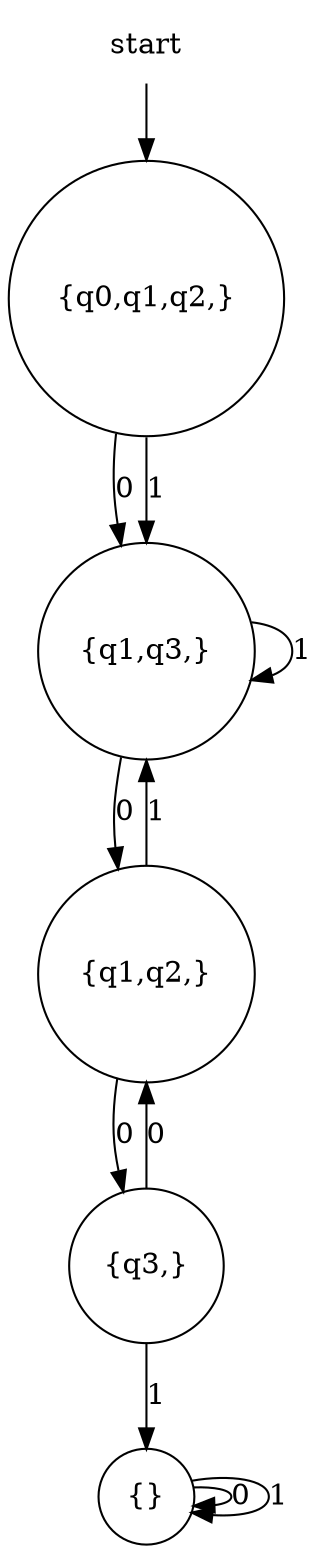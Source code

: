digraph automaton {
    node [shape=none]; start;
    node [shape=circle];
    start -> "{q0,q1,q2,}";
    "{q0,q1,q2,}" -> "{q1,q3,}" [label="0"];
    "{q0,q1,q2,}" -> "{q1,q3,}" [label="1"];
    "{q1,q3,}" -> "{q1,q2,}" [label="0"];
    "{q1,q3,}" -> "{q1,q3,}" [label="1"];
    "{q1,q2,}" -> "{q3,}" [label="0"];
    "{q1,q2,}" -> "{q1,q3,}" [label="1"];
    "{q3,}" -> "{q1,q2,}" [label="0"];
    "{q3,}" -> "{}" [label="1"];
    "{}" -> "{}" [label="0"];
    "{}" -> "{}" [label="1"];
}
